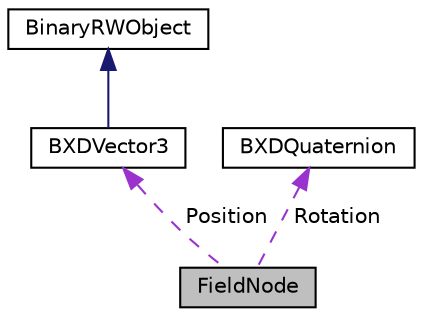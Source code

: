 digraph "FieldNode"
{
  edge [fontname="Helvetica",fontsize="10",labelfontname="Helvetica",labelfontsize="10"];
  node [fontname="Helvetica",fontsize="10",shape=record];
  Node1 [label="FieldNode",height=0.2,width=0.4,color="black", fillcolor="grey75", style="filled", fontcolor="black"];
  Node2 -> Node1 [dir="back",color="darkorchid3",fontsize="10",style="dashed",label=" Position" ];
  Node2 [label="BXDVector3",height=0.2,width=0.4,color="black", fillcolor="white", style="filled",URL="$class_b_x_d_vector3.html"];
  Node3 -> Node2 [dir="back",color="midnightblue",fontsize="10",style="solid"];
  Node3 [label="BinaryRWObject",height=0.2,width=0.4,color="black", fillcolor="white", style="filled",URL="$interface_binary_r_w_object.html",tooltip="Interface for objects that can read/write binary data to files "];
  Node4 -> Node1 [dir="back",color="darkorchid3",fontsize="10",style="dashed",label=" Rotation" ];
  Node4 [label="BXDQuaternion",height=0.2,width=0.4,color="black", fillcolor="white", style="filled",URL="$class_b_x_d_quaternion.html"];
}
